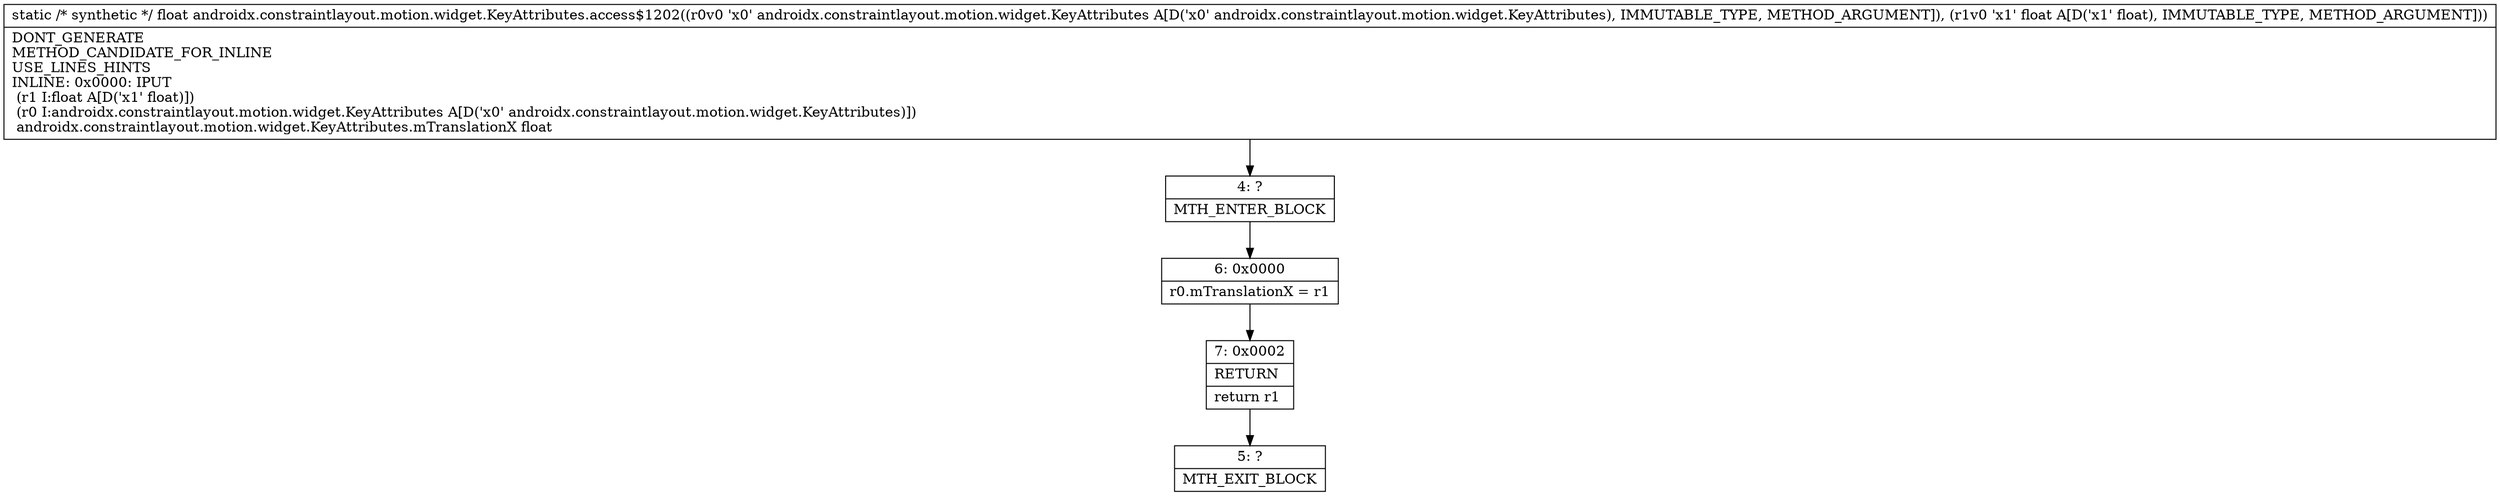 digraph "CFG forandroidx.constraintlayout.motion.widget.KeyAttributes.access$1202(Landroidx\/constraintlayout\/motion\/widget\/KeyAttributes;F)F" {
Node_4 [shape=record,label="{4\:\ ?|MTH_ENTER_BLOCK\l}"];
Node_6 [shape=record,label="{6\:\ 0x0000|r0.mTranslationX = r1\l}"];
Node_7 [shape=record,label="{7\:\ 0x0002|RETURN\l|return r1\l}"];
Node_5 [shape=record,label="{5\:\ ?|MTH_EXIT_BLOCK\l}"];
MethodNode[shape=record,label="{static \/* synthetic *\/ float androidx.constraintlayout.motion.widget.KeyAttributes.access$1202((r0v0 'x0' androidx.constraintlayout.motion.widget.KeyAttributes A[D('x0' androidx.constraintlayout.motion.widget.KeyAttributes), IMMUTABLE_TYPE, METHOD_ARGUMENT]), (r1v0 'x1' float A[D('x1' float), IMMUTABLE_TYPE, METHOD_ARGUMENT]))  | DONT_GENERATE\lMETHOD_CANDIDATE_FOR_INLINE\lUSE_LINES_HINTS\lINLINE: 0x0000: IPUT  \l  (r1 I:float A[D('x1' float)])\l  (r0 I:androidx.constraintlayout.motion.widget.KeyAttributes A[D('x0' androidx.constraintlayout.motion.widget.KeyAttributes)])\l androidx.constraintlayout.motion.widget.KeyAttributes.mTranslationX float\l}"];
MethodNode -> Node_4;Node_4 -> Node_6;
Node_6 -> Node_7;
Node_7 -> Node_5;
}

